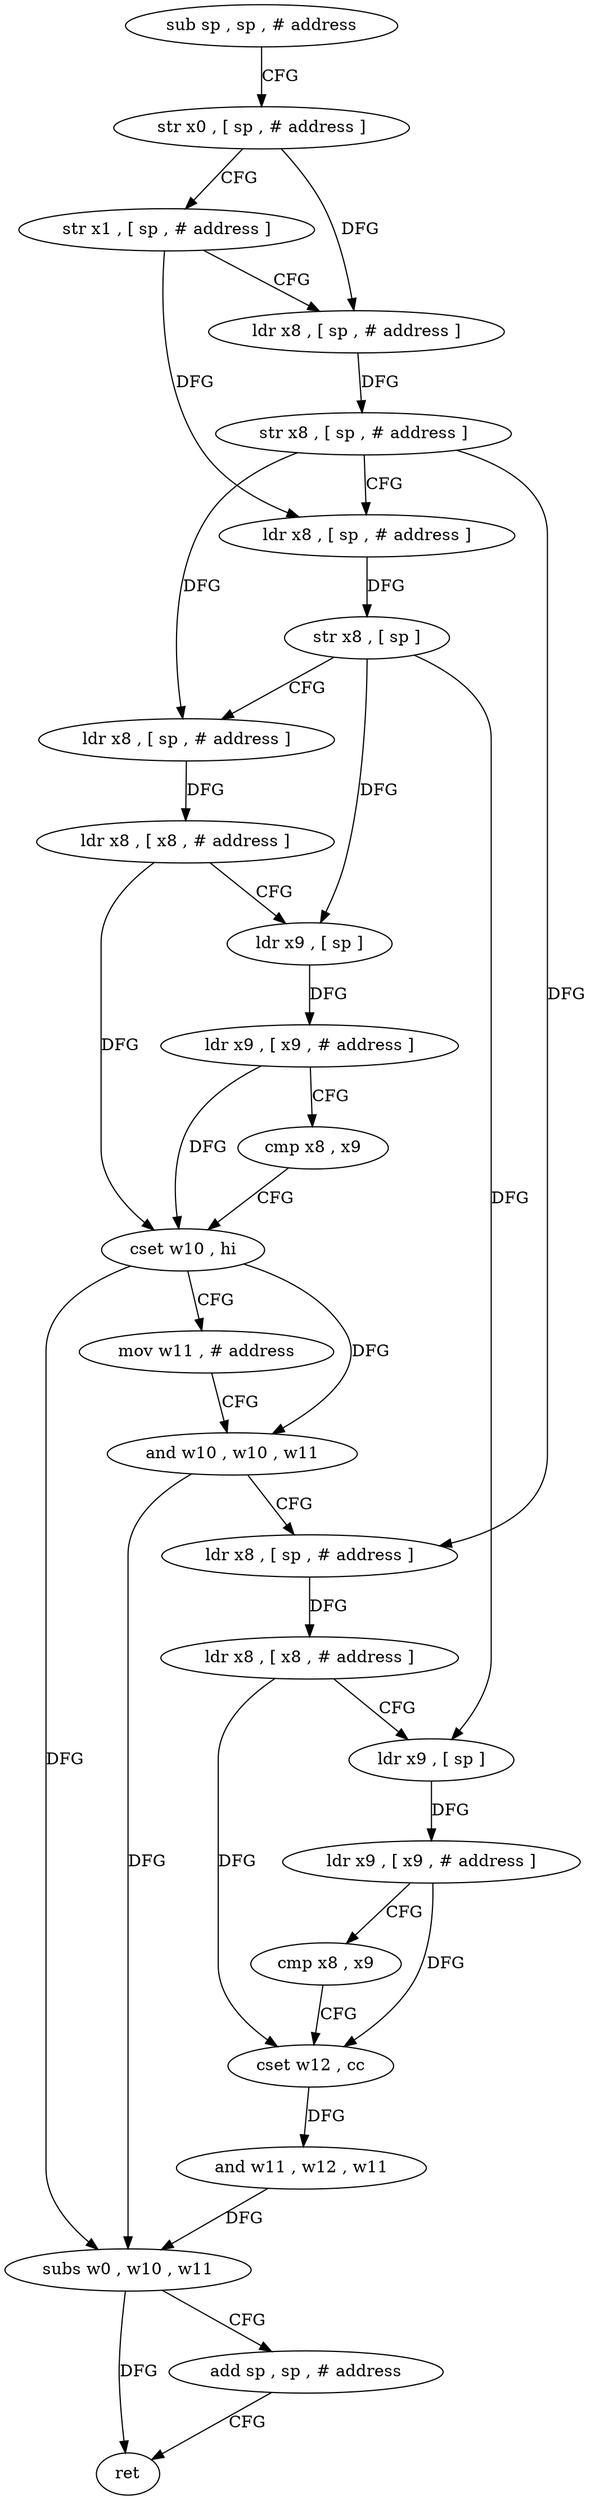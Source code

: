 digraph "func" {
"4285672" [label = "sub sp , sp , # address" ]
"4285676" [label = "str x0 , [ sp , # address ]" ]
"4285680" [label = "str x1 , [ sp , # address ]" ]
"4285684" [label = "ldr x8 , [ sp , # address ]" ]
"4285688" [label = "str x8 , [ sp , # address ]" ]
"4285692" [label = "ldr x8 , [ sp , # address ]" ]
"4285696" [label = "str x8 , [ sp ]" ]
"4285700" [label = "ldr x8 , [ sp , # address ]" ]
"4285704" [label = "ldr x8 , [ x8 , # address ]" ]
"4285708" [label = "ldr x9 , [ sp ]" ]
"4285712" [label = "ldr x9 , [ x9 , # address ]" ]
"4285716" [label = "cmp x8 , x9" ]
"4285720" [label = "cset w10 , hi" ]
"4285724" [label = "mov w11 , # address" ]
"4285728" [label = "and w10 , w10 , w11" ]
"4285732" [label = "ldr x8 , [ sp , # address ]" ]
"4285736" [label = "ldr x8 , [ x8 , # address ]" ]
"4285740" [label = "ldr x9 , [ sp ]" ]
"4285744" [label = "ldr x9 , [ x9 , # address ]" ]
"4285748" [label = "cmp x8 , x9" ]
"4285752" [label = "cset w12 , cc" ]
"4285756" [label = "and w11 , w12 , w11" ]
"4285760" [label = "subs w0 , w10 , w11" ]
"4285764" [label = "add sp , sp , # address" ]
"4285768" [label = "ret" ]
"4285672" -> "4285676" [ label = "CFG" ]
"4285676" -> "4285680" [ label = "CFG" ]
"4285676" -> "4285684" [ label = "DFG" ]
"4285680" -> "4285684" [ label = "CFG" ]
"4285680" -> "4285692" [ label = "DFG" ]
"4285684" -> "4285688" [ label = "DFG" ]
"4285688" -> "4285692" [ label = "CFG" ]
"4285688" -> "4285700" [ label = "DFG" ]
"4285688" -> "4285732" [ label = "DFG" ]
"4285692" -> "4285696" [ label = "DFG" ]
"4285696" -> "4285700" [ label = "CFG" ]
"4285696" -> "4285708" [ label = "DFG" ]
"4285696" -> "4285740" [ label = "DFG" ]
"4285700" -> "4285704" [ label = "DFG" ]
"4285704" -> "4285708" [ label = "CFG" ]
"4285704" -> "4285720" [ label = "DFG" ]
"4285708" -> "4285712" [ label = "DFG" ]
"4285712" -> "4285716" [ label = "CFG" ]
"4285712" -> "4285720" [ label = "DFG" ]
"4285716" -> "4285720" [ label = "CFG" ]
"4285720" -> "4285724" [ label = "CFG" ]
"4285720" -> "4285728" [ label = "DFG" ]
"4285720" -> "4285760" [ label = "DFG" ]
"4285724" -> "4285728" [ label = "CFG" ]
"4285728" -> "4285732" [ label = "CFG" ]
"4285728" -> "4285760" [ label = "DFG" ]
"4285732" -> "4285736" [ label = "DFG" ]
"4285736" -> "4285740" [ label = "CFG" ]
"4285736" -> "4285752" [ label = "DFG" ]
"4285740" -> "4285744" [ label = "DFG" ]
"4285744" -> "4285748" [ label = "CFG" ]
"4285744" -> "4285752" [ label = "DFG" ]
"4285748" -> "4285752" [ label = "CFG" ]
"4285752" -> "4285756" [ label = "DFG" ]
"4285756" -> "4285760" [ label = "DFG" ]
"4285760" -> "4285764" [ label = "CFG" ]
"4285760" -> "4285768" [ label = "DFG" ]
"4285764" -> "4285768" [ label = "CFG" ]
}
